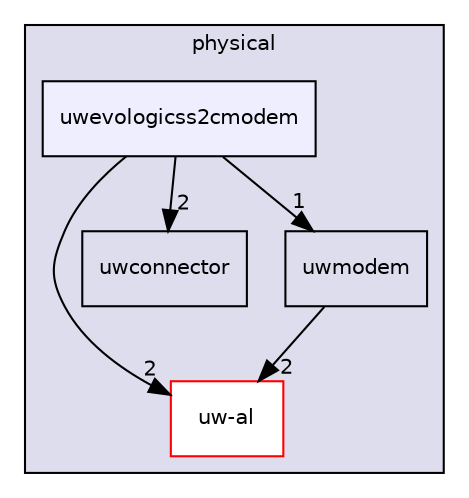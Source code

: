 digraph "uwevologicss2cmodem" {
  compound=true
  node [ fontsize="10", fontname="Helvetica"];
  edge [ labelfontsize="10", labelfontname="Helvetica"];
  subgraph clusterdir_72e4c916a7f28a58468fd1f36d6e4463 {
    graph [ bgcolor="#ddddee", pencolor="black", label="physical" fontname="Helvetica", fontsize="10", URL="dir_72e4c916a7f28a58468fd1f36d6e4463.html"]
  dir_22f4f8ff8791849c68712423f6f475cc [shape=box label="uw-al" fillcolor="white" style="filled" color="red" URL="dir_22f4f8ff8791849c68712423f6f475cc.html"];
  dir_2991212d198adb95bc316ff59612b25f [shape=box label="uwconnector" URL="dir_2991212d198adb95bc316ff59612b25f.html"];
  dir_9dd89c4ae6c92e9fac380ce84ffcd40f [shape=box label="uwmodem" URL="dir_9dd89c4ae6c92e9fac380ce84ffcd40f.html"];
  dir_c1b6a76020eb455cf2c462bc514ae7b5 [shape=box, label="uwevologicss2cmodem", style="filled", fillcolor="#eeeeff", pencolor="black", URL="dir_c1b6a76020eb455cf2c462bc514ae7b5.html"];
  }
  dir_c1b6a76020eb455cf2c462bc514ae7b5->dir_22f4f8ff8791849c68712423f6f475cc [headlabel="2", labeldistance=1.5 headhref="dir_000048_000005.html"];
  dir_c1b6a76020eb455cf2c462bc514ae7b5->dir_2991212d198adb95bc316ff59612b25f [headlabel="2", labeldistance=1.5 headhref="dir_000048_000047.html"];
  dir_c1b6a76020eb455cf2c462bc514ae7b5->dir_9dd89c4ae6c92e9fac380ce84ffcd40f [headlabel="1", labeldistance=1.5 headhref="dir_000048_000046.html"];
  dir_9dd89c4ae6c92e9fac380ce84ffcd40f->dir_22f4f8ff8791849c68712423f6f475cc [headlabel="2", labeldistance=1.5 headhref="dir_000046_000005.html"];
}
